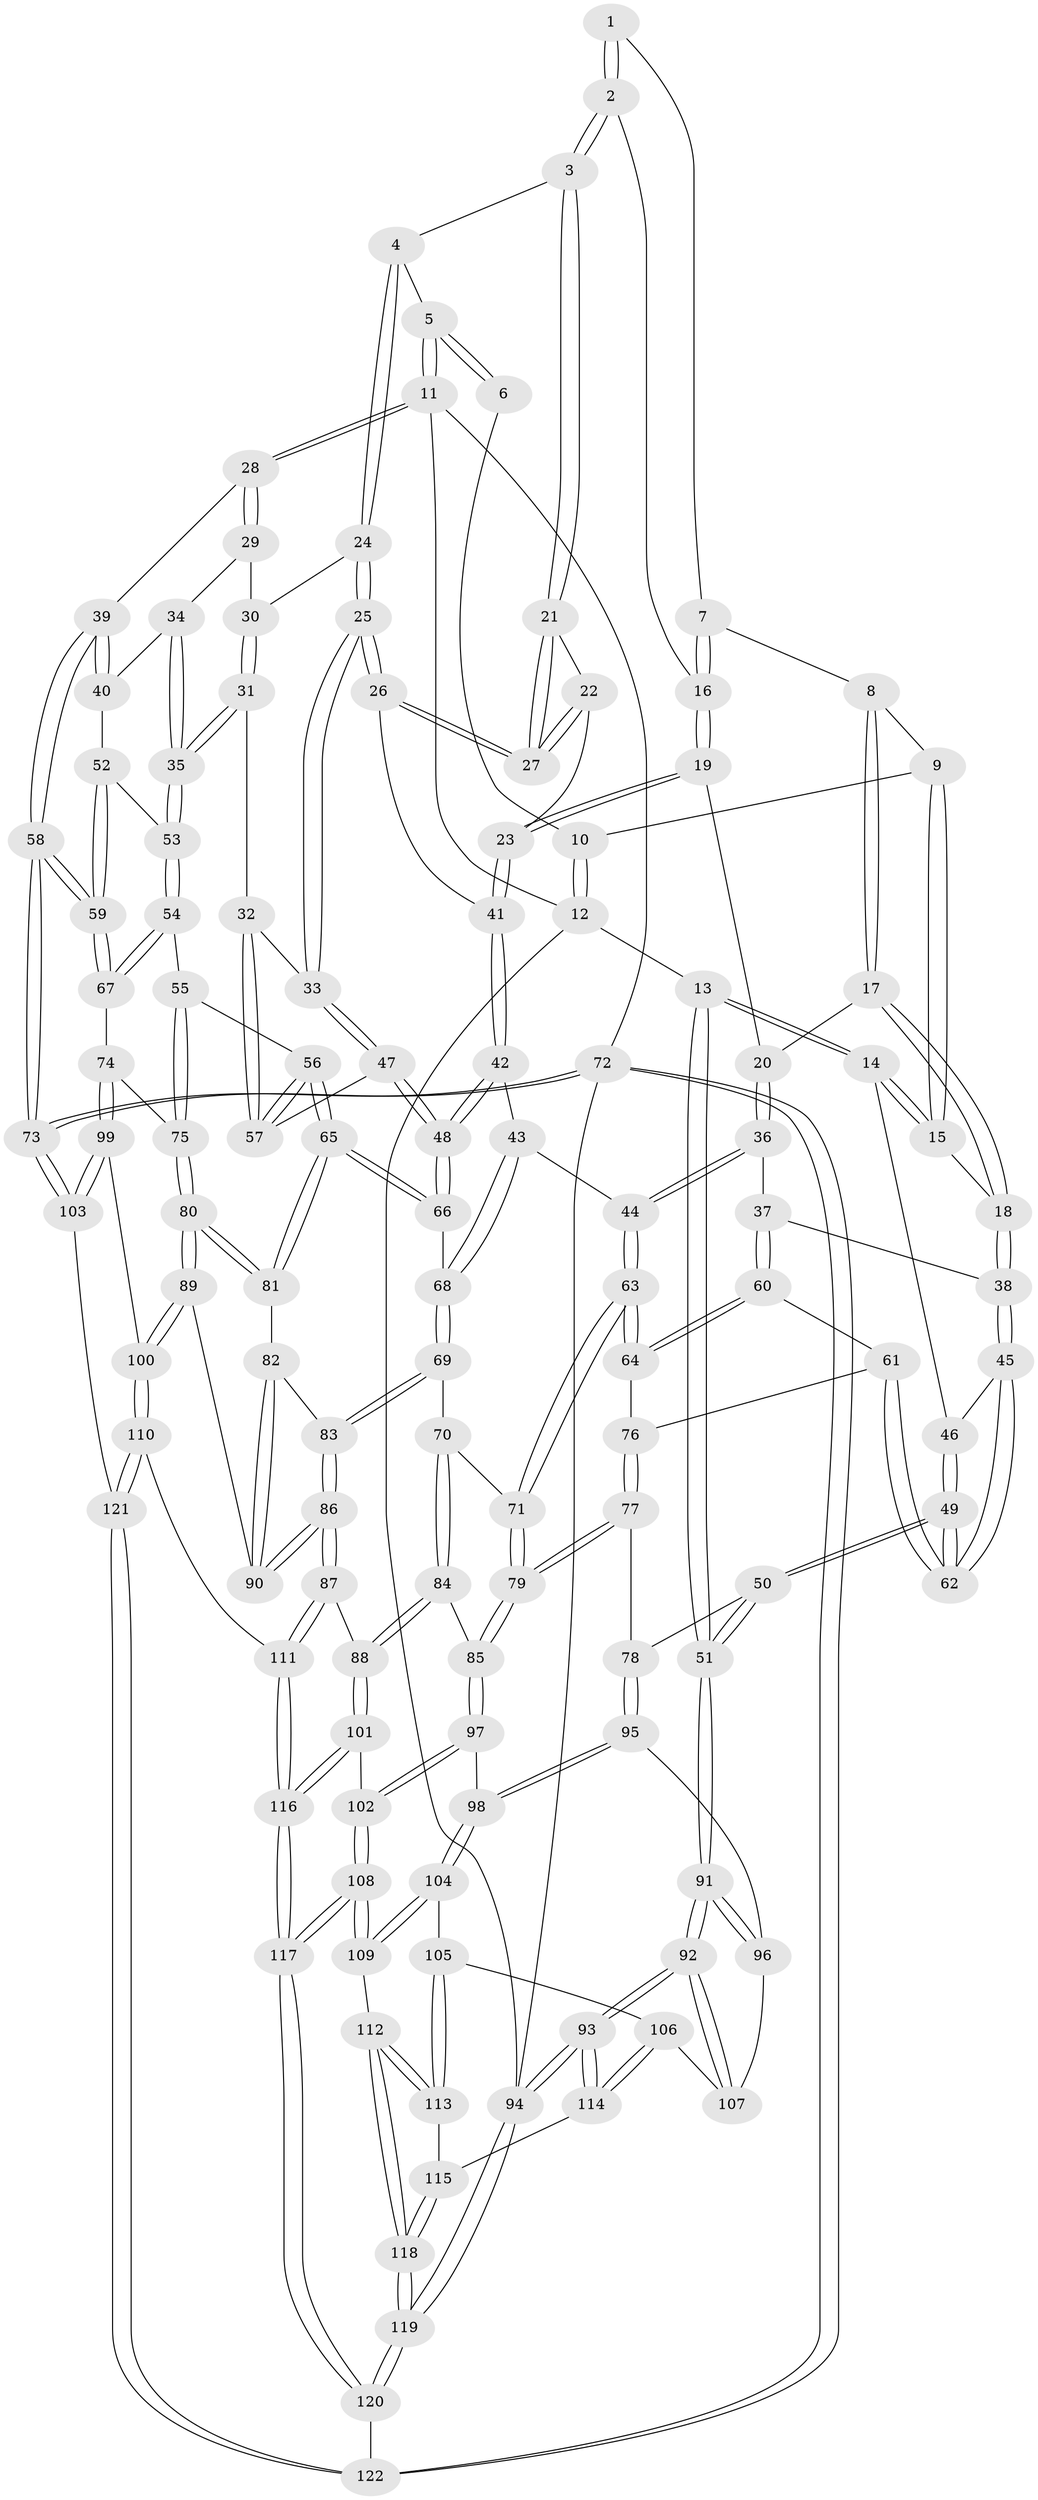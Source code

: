 // coarse degree distribution, {3: 0.47540983606557374, 4: 0.32786885245901637, 2: 0.11475409836065574, 5: 0.08196721311475409}
// Generated by graph-tools (version 1.1) at 2025/54/03/04/25 22:54:19]
// undirected, 122 vertices, 302 edges
graph export_dot {
  node [color=gray90,style=filled];
  1 [pos="+0.34203895807249995+0"];
  2 [pos="+0.40488808532802045+0.10284969279516651"];
  3 [pos="+0.6223441695367223+0.03474909210251091"];
  4 [pos="+0.6404506449748659+0.023118559121952705"];
  5 [pos="+0.6488618458178788+0"];
  6 [pos="+0.31834774047423087+0"];
  7 [pos="+0.3295290669371523+0.09118199117988468"];
  8 [pos="+0.25418753061448024+0.09997848034170871"];
  9 [pos="+0.21969407959660883+0"];
  10 [pos="+0.22708537673524934+0"];
  11 [pos="+1+0"];
  12 [pos="+0+0"];
  13 [pos="+0+0.08268167956858104"];
  14 [pos="+0+0.15989630286392262"];
  15 [pos="+0.0714916909307999+0.17633061900481456"];
  16 [pos="+0.4025609517724244+0.10493605043138114"];
  17 [pos="+0.24990534461646435+0.10725188591809255"];
  18 [pos="+0.12246768753039272+0.20074759632363004"];
  19 [pos="+0.384742849531665+0.22523446707478983"];
  20 [pos="+0.35401265377035124+0.22713593872642993"];
  21 [pos="+0.5058656153646477+0.1964877547226943"];
  22 [pos="+0.4504088545454001+0.21583619580263724"];
  23 [pos="+0.39579984973457544+0.23442479653665022"];
  24 [pos="+0.6522678921728661+0.042306481380228356"];
  25 [pos="+0.5641191682174439+0.31712134966579447"];
  26 [pos="+0.5380527215898863+0.29319793965817464"];
  27 [pos="+0.5365995023407333+0.2889195115445564"];
  28 [pos="+1+0.06788382191190948"];
  29 [pos="+0.9155675214383441+0.15267051763866885"];
  30 [pos="+0.7052694057503125+0.10003325756684493"];
  31 [pos="+0.7252347419438792+0.27871216891231915"];
  32 [pos="+0.7064318787331335+0.2943873950683946"];
  33 [pos="+0.5676088424281821+0.3264630899251914"];
  34 [pos="+0.8652794763843593+0.26174948704201456"];
  35 [pos="+0.8138594579974723+0.3291357455012914"];
  36 [pos="+0.21555161721737204+0.2996691864008076"];
  37 [pos="+0.19464650860246327+0.29478471803605827"];
  38 [pos="+0.16939517270549936+0.2768231276414219"];
  39 [pos="+1+0.14670062760154132"];
  40 [pos="+0.9576553147338868+0.3189594363396509"];
  41 [pos="+0.40719404610059035+0.2622635311815862"];
  42 [pos="+0.4074562274382178+0.3197553340210226"];
  43 [pos="+0.33855011232825094+0.39375751631170736"];
  44 [pos="+0.3053172573535069+0.392835380373944"];
  45 [pos="+0.058613244186425634+0.39848318384204046"];
  46 [pos="+0.006815989102500665+0.3016499758369627"];
  47 [pos="+0.5555857215845531+0.36507041766361287"];
  48 [pos="+0.5283541360409991+0.4057716197468588"];
  49 [pos="+0.011815006743102109+0.4801102867679663"];
  50 [pos="+0+0.5059463916493592"];
  51 [pos="+0+0.5163534478040173"];
  52 [pos="+0.9123536129415003+0.3609574306348927"];
  53 [pos="+0.8297502739472558+0.3646183545574021"];
  54 [pos="+0.8110492200556725+0.4478658508712303"];
  55 [pos="+0.7803917020144449+0.4613816988452588"];
  56 [pos="+0.7153846728648982+0.47612416916201167"];
  57 [pos="+0.6865768003547317+0.40479234966225575"];
  58 [pos="+1+0.6008049789669632"];
  59 [pos="+1+0.595034234672873"];
  60 [pos="+0.1800549440341699+0.376153882061721"];
  61 [pos="+0.07079005066866187+0.4757200612656724"];
  62 [pos="+0.02054478869809745+0.4752101667702468"];
  63 [pos="+0.2528872223815072+0.5055899716052553"];
  64 [pos="+0.188172419628973+0.4923514492964894"];
  65 [pos="+0.6558752378642178+0.5347146229427616"];
  66 [pos="+0.523047251885603+0.4420373361317408"];
  67 [pos="+0.9773738390344522+0.5788710405272671"];
  68 [pos="+0.44543217287089054+0.4964805480205135"];
  69 [pos="+0.4274137493396522+0.5424172221709243"];
  70 [pos="+0.40768434194760295+0.5501445083530548"];
  71 [pos="+0.2622979924638679+0.5200866140572403"];
  72 [pos="+1+1"];
  73 [pos="+1+0.9090484377779188"];
  74 [pos="+0.8574909383004954+0.6274245284800516"];
  75 [pos="+0.798501775046666+0.6390198964120398"];
  76 [pos="+0.17708292060506234+0.49617150623803136"];
  77 [pos="+0.13701841446158844+0.6218345702258825"];
  78 [pos="+0.10316207899275907+0.6326271729224415"];
  79 [pos="+0.2413560917879062+0.6420844582749127"];
  80 [pos="+0.7144053727247449+0.6748188914560278"];
  81 [pos="+0.6559616539652816+0.5526273504541092"];
  82 [pos="+0.5408203107244737+0.6122171602652194"];
  83 [pos="+0.4813304291071939+0.6179507236756951"];
  84 [pos="+0.35462903734584833+0.626265457592463"];
  85 [pos="+0.24706965339992032+0.6500095433062909"];
  86 [pos="+0.4708018541357165+0.7363906627183747"];
  87 [pos="+0.47000990064465425+0.738142696576142"];
  88 [pos="+0.3979102155197265+0.7559112400040601"];
  89 [pos="+0.7070451618255039+0.7011032212143135"];
  90 [pos="+0.589098031589266+0.6889898946438415"];
  91 [pos="+0+0.704427890734592"];
  92 [pos="+0+0.8958187484381425"];
  93 [pos="+0+1"];
  94 [pos="+0+1"];
  95 [pos="+0.087900826935636+0.6972908275030092"];
  96 [pos="+0.009997868196065431+0.7061737887999927"];
  97 [pos="+0.2533184221438678+0.7230350360469974"];
  98 [pos="+0.10777484438513826+0.7429720087278697"];
  99 [pos="+0.8568108231484822+0.8123773416229308"];
  100 [pos="+0.7120776023429948+0.786063530495076"];
  101 [pos="+0.37298858751254726+0.7739839161847177"];
  102 [pos="+0.2701914722887721+0.7491678528799531"];
  103 [pos="+0.9847889803022521+0.8599193475394572"];
  104 [pos="+0.10570665662187047+0.7567516534192665"];
  105 [pos="+0.09824938796283685+0.7662139616856616"];
  106 [pos="+0.07371362413209963+0.7872653188052308"];
  107 [pos="+0.032928874127150586+0.7907304181923213"];
  108 [pos="+0.21179815589232553+0.8502231449791389"];
  109 [pos="+0.2003061552371576+0.8478246310147974"];
  110 [pos="+0.6370959821728758+0.890739136839788"];
  111 [pos="+0.5928772311956526+0.8761489244974726"];
  112 [pos="+0.15124904776685116+0.8645213319877822"];
  113 [pos="+0.11753663924189758+0.848144428506776"];
  114 [pos="+0.06769875100733992+0.8358933754396012"];
  115 [pos="+0.08927695296509318+0.8565837055661196"];
  116 [pos="+0.36965593307819017+0.9445784394503599"];
  117 [pos="+0.30177880367901755+1"];
  118 [pos="+0.09327600845987437+0.928492215808151"];
  119 [pos="+0+1"];
  120 [pos="+0.26791637465073537+1"];
  121 [pos="+0.664137898127005+0.9892443083010616"];
  122 [pos="+0.6850377756252263+1"];
  1 -- 2;
  1 -- 2;
  1 -- 7;
  2 -- 3;
  2 -- 3;
  2 -- 16;
  3 -- 4;
  3 -- 21;
  3 -- 21;
  4 -- 5;
  4 -- 24;
  4 -- 24;
  5 -- 6;
  5 -- 6;
  5 -- 11;
  5 -- 11;
  6 -- 10;
  7 -- 8;
  7 -- 16;
  7 -- 16;
  8 -- 9;
  8 -- 17;
  8 -- 17;
  9 -- 10;
  9 -- 15;
  9 -- 15;
  10 -- 12;
  10 -- 12;
  11 -- 12;
  11 -- 28;
  11 -- 28;
  11 -- 72;
  12 -- 13;
  12 -- 94;
  13 -- 14;
  13 -- 14;
  13 -- 51;
  13 -- 51;
  14 -- 15;
  14 -- 15;
  14 -- 46;
  15 -- 18;
  16 -- 19;
  16 -- 19;
  17 -- 18;
  17 -- 18;
  17 -- 20;
  18 -- 38;
  18 -- 38;
  19 -- 20;
  19 -- 23;
  19 -- 23;
  20 -- 36;
  20 -- 36;
  21 -- 22;
  21 -- 27;
  21 -- 27;
  22 -- 23;
  22 -- 27;
  22 -- 27;
  23 -- 41;
  23 -- 41;
  24 -- 25;
  24 -- 25;
  24 -- 30;
  25 -- 26;
  25 -- 26;
  25 -- 33;
  25 -- 33;
  26 -- 27;
  26 -- 27;
  26 -- 41;
  28 -- 29;
  28 -- 29;
  28 -- 39;
  29 -- 30;
  29 -- 34;
  30 -- 31;
  30 -- 31;
  31 -- 32;
  31 -- 35;
  31 -- 35;
  32 -- 33;
  32 -- 57;
  32 -- 57;
  33 -- 47;
  33 -- 47;
  34 -- 35;
  34 -- 35;
  34 -- 40;
  35 -- 53;
  35 -- 53;
  36 -- 37;
  36 -- 44;
  36 -- 44;
  37 -- 38;
  37 -- 60;
  37 -- 60;
  38 -- 45;
  38 -- 45;
  39 -- 40;
  39 -- 40;
  39 -- 58;
  39 -- 58;
  40 -- 52;
  41 -- 42;
  41 -- 42;
  42 -- 43;
  42 -- 48;
  42 -- 48;
  43 -- 44;
  43 -- 68;
  43 -- 68;
  44 -- 63;
  44 -- 63;
  45 -- 46;
  45 -- 62;
  45 -- 62;
  46 -- 49;
  46 -- 49;
  47 -- 48;
  47 -- 48;
  47 -- 57;
  48 -- 66;
  48 -- 66;
  49 -- 50;
  49 -- 50;
  49 -- 62;
  49 -- 62;
  50 -- 51;
  50 -- 51;
  50 -- 78;
  51 -- 91;
  51 -- 91;
  52 -- 53;
  52 -- 59;
  52 -- 59;
  53 -- 54;
  53 -- 54;
  54 -- 55;
  54 -- 67;
  54 -- 67;
  55 -- 56;
  55 -- 75;
  55 -- 75;
  56 -- 57;
  56 -- 57;
  56 -- 65;
  56 -- 65;
  58 -- 59;
  58 -- 59;
  58 -- 73;
  58 -- 73;
  59 -- 67;
  59 -- 67;
  60 -- 61;
  60 -- 64;
  60 -- 64;
  61 -- 62;
  61 -- 62;
  61 -- 76;
  63 -- 64;
  63 -- 64;
  63 -- 71;
  63 -- 71;
  64 -- 76;
  65 -- 66;
  65 -- 66;
  65 -- 81;
  65 -- 81;
  66 -- 68;
  67 -- 74;
  68 -- 69;
  68 -- 69;
  69 -- 70;
  69 -- 83;
  69 -- 83;
  70 -- 71;
  70 -- 84;
  70 -- 84;
  71 -- 79;
  71 -- 79;
  72 -- 73;
  72 -- 73;
  72 -- 122;
  72 -- 122;
  72 -- 94;
  73 -- 103;
  73 -- 103;
  74 -- 75;
  74 -- 99;
  74 -- 99;
  75 -- 80;
  75 -- 80;
  76 -- 77;
  76 -- 77;
  77 -- 78;
  77 -- 79;
  77 -- 79;
  78 -- 95;
  78 -- 95;
  79 -- 85;
  79 -- 85;
  80 -- 81;
  80 -- 81;
  80 -- 89;
  80 -- 89;
  81 -- 82;
  82 -- 83;
  82 -- 90;
  82 -- 90;
  83 -- 86;
  83 -- 86;
  84 -- 85;
  84 -- 88;
  84 -- 88;
  85 -- 97;
  85 -- 97;
  86 -- 87;
  86 -- 87;
  86 -- 90;
  86 -- 90;
  87 -- 88;
  87 -- 111;
  87 -- 111;
  88 -- 101;
  88 -- 101;
  89 -- 90;
  89 -- 100;
  89 -- 100;
  91 -- 92;
  91 -- 92;
  91 -- 96;
  91 -- 96;
  92 -- 93;
  92 -- 93;
  92 -- 107;
  92 -- 107;
  93 -- 94;
  93 -- 94;
  93 -- 114;
  93 -- 114;
  94 -- 119;
  94 -- 119;
  95 -- 96;
  95 -- 98;
  95 -- 98;
  96 -- 107;
  97 -- 98;
  97 -- 102;
  97 -- 102;
  98 -- 104;
  98 -- 104;
  99 -- 100;
  99 -- 103;
  99 -- 103;
  100 -- 110;
  100 -- 110;
  101 -- 102;
  101 -- 116;
  101 -- 116;
  102 -- 108;
  102 -- 108;
  103 -- 121;
  104 -- 105;
  104 -- 109;
  104 -- 109;
  105 -- 106;
  105 -- 113;
  105 -- 113;
  106 -- 107;
  106 -- 114;
  106 -- 114;
  108 -- 109;
  108 -- 109;
  108 -- 117;
  108 -- 117;
  109 -- 112;
  110 -- 111;
  110 -- 121;
  110 -- 121;
  111 -- 116;
  111 -- 116;
  112 -- 113;
  112 -- 113;
  112 -- 118;
  112 -- 118;
  113 -- 115;
  114 -- 115;
  115 -- 118;
  115 -- 118;
  116 -- 117;
  116 -- 117;
  117 -- 120;
  117 -- 120;
  118 -- 119;
  118 -- 119;
  119 -- 120;
  119 -- 120;
  120 -- 122;
  121 -- 122;
  121 -- 122;
}
